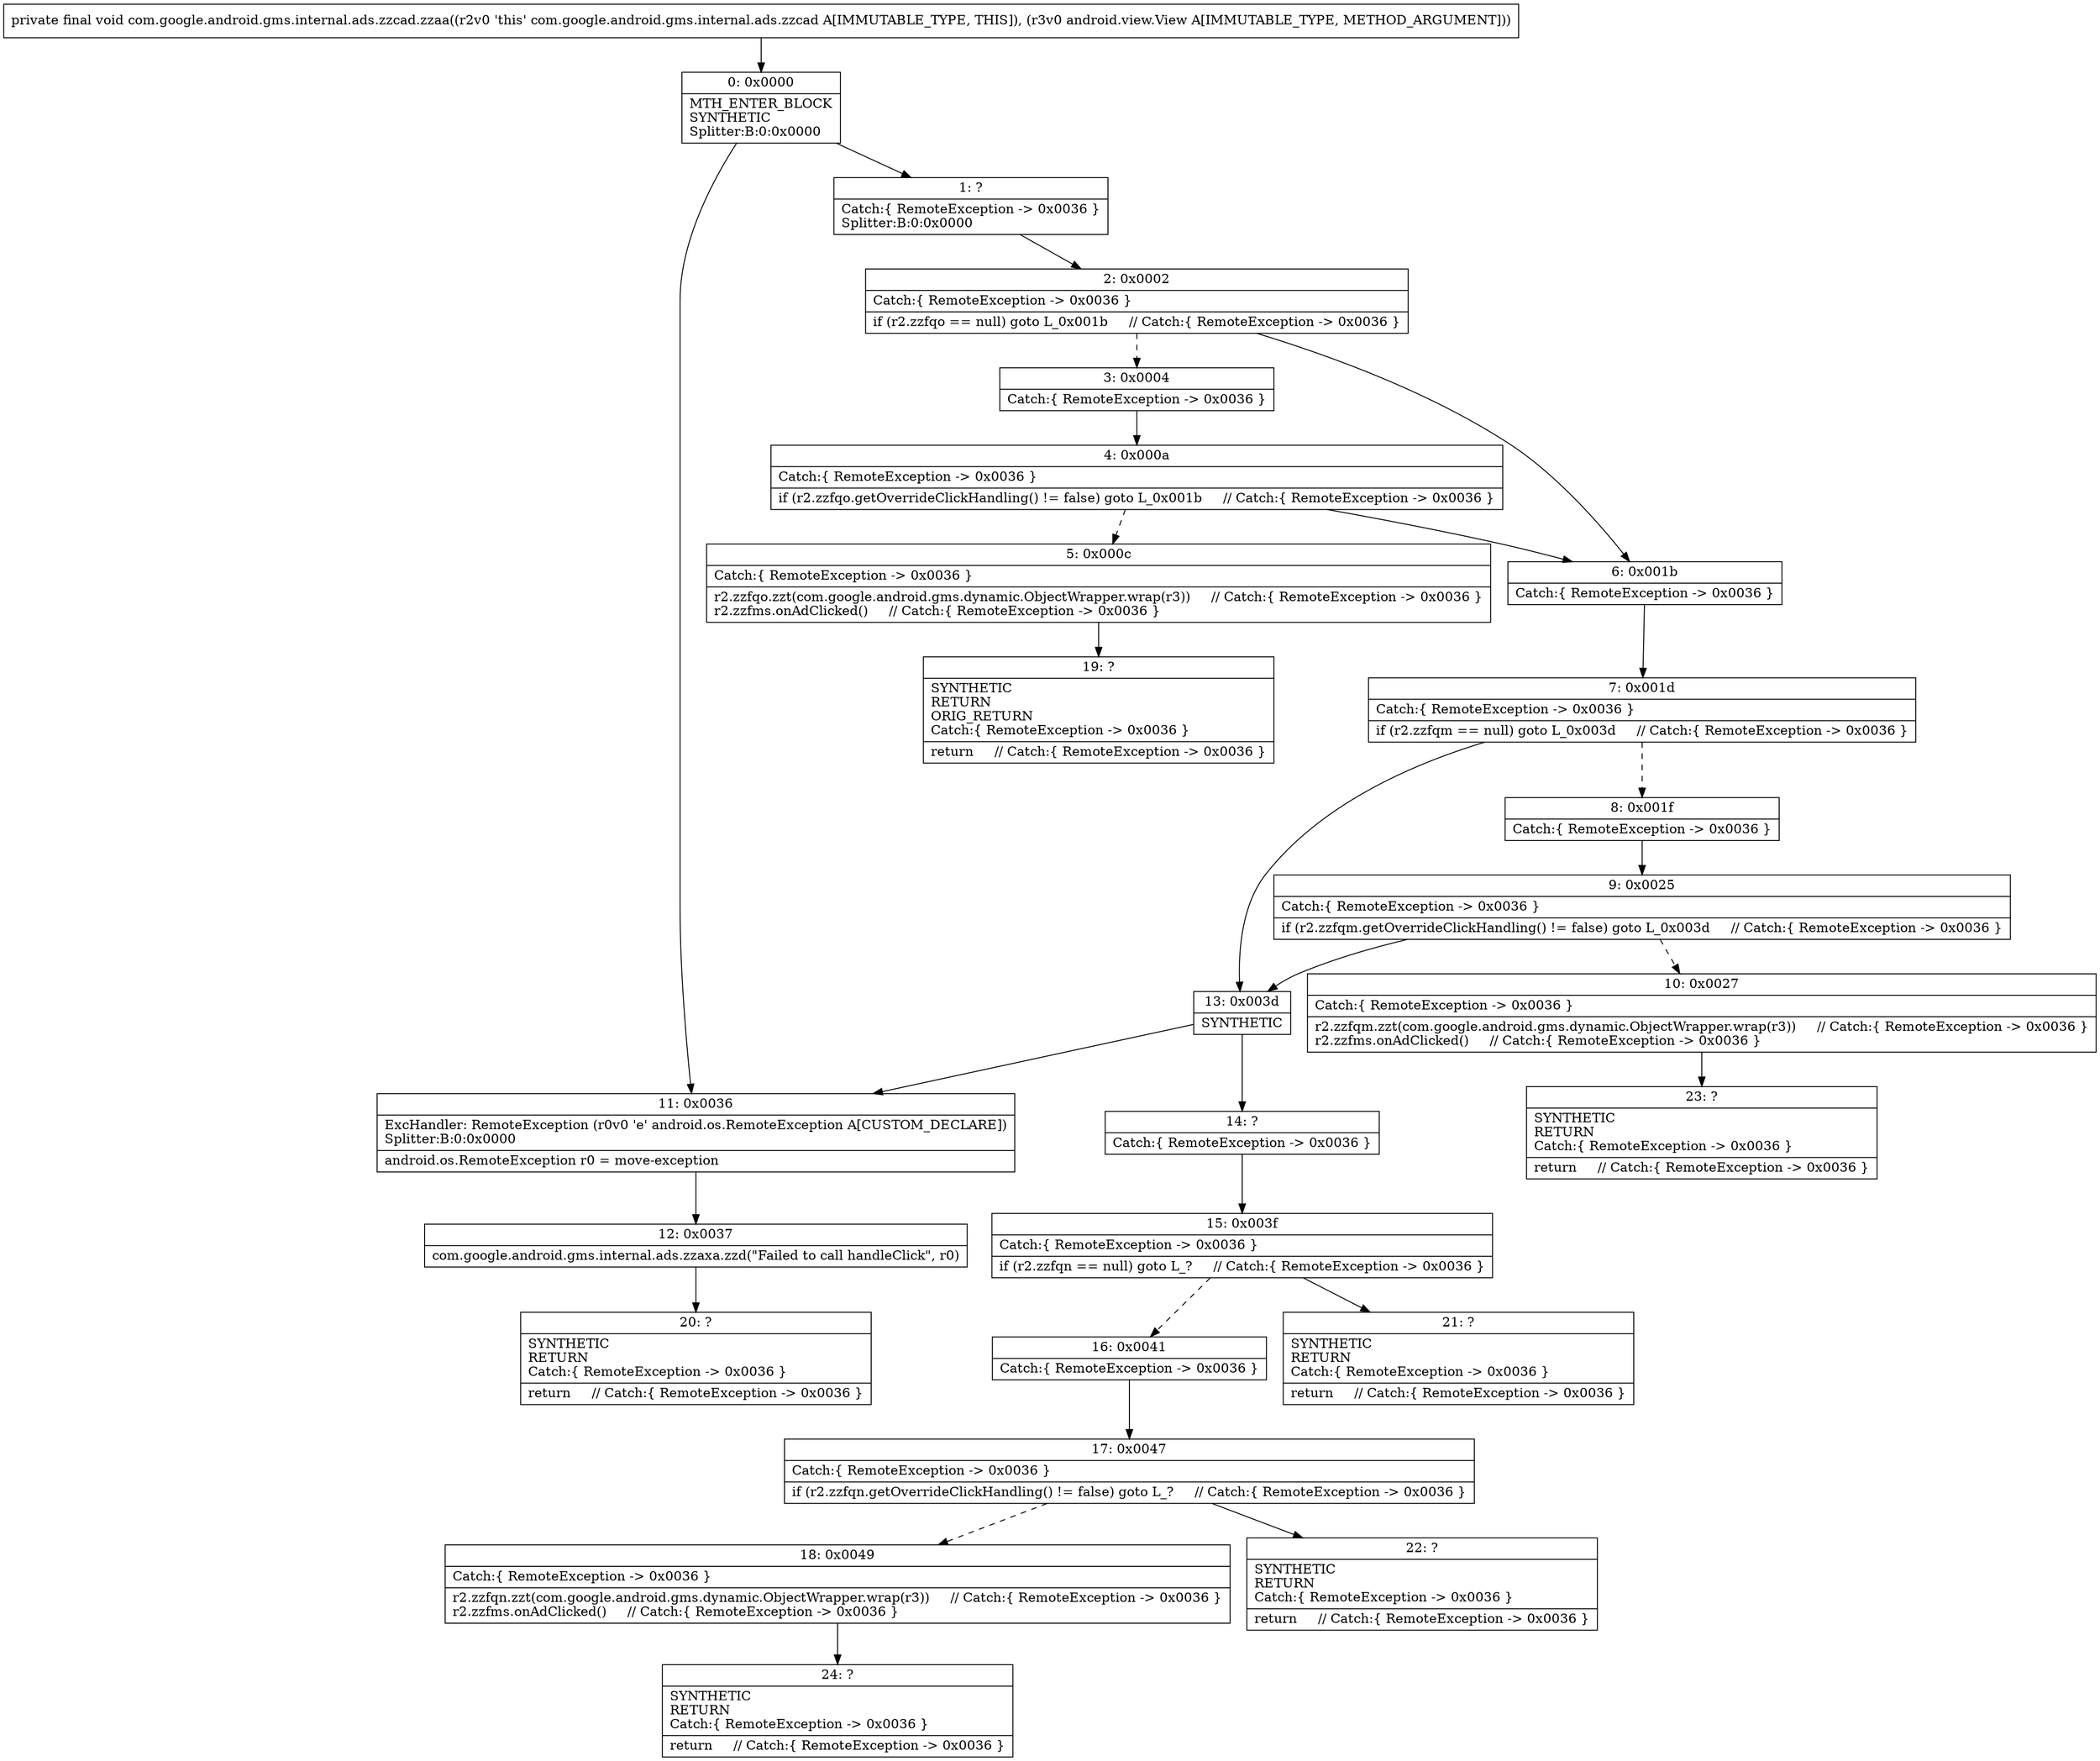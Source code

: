 digraph "CFG forcom.google.android.gms.internal.ads.zzcad.zzaa(Landroid\/view\/View;)V" {
Node_0 [shape=record,label="{0\:\ 0x0000|MTH_ENTER_BLOCK\lSYNTHETIC\lSplitter:B:0:0x0000\l}"];
Node_1 [shape=record,label="{1\:\ ?|Catch:\{ RemoteException \-\> 0x0036 \}\lSplitter:B:0:0x0000\l}"];
Node_2 [shape=record,label="{2\:\ 0x0002|Catch:\{ RemoteException \-\> 0x0036 \}\l|if (r2.zzfqo == null) goto L_0x001b     \/\/ Catch:\{ RemoteException \-\> 0x0036 \}\l}"];
Node_3 [shape=record,label="{3\:\ 0x0004|Catch:\{ RemoteException \-\> 0x0036 \}\l}"];
Node_4 [shape=record,label="{4\:\ 0x000a|Catch:\{ RemoteException \-\> 0x0036 \}\l|if (r2.zzfqo.getOverrideClickHandling() != false) goto L_0x001b     \/\/ Catch:\{ RemoteException \-\> 0x0036 \}\l}"];
Node_5 [shape=record,label="{5\:\ 0x000c|Catch:\{ RemoteException \-\> 0x0036 \}\l|r2.zzfqo.zzt(com.google.android.gms.dynamic.ObjectWrapper.wrap(r3))     \/\/ Catch:\{ RemoteException \-\> 0x0036 \}\lr2.zzfms.onAdClicked()     \/\/ Catch:\{ RemoteException \-\> 0x0036 \}\l}"];
Node_6 [shape=record,label="{6\:\ 0x001b|Catch:\{ RemoteException \-\> 0x0036 \}\l}"];
Node_7 [shape=record,label="{7\:\ 0x001d|Catch:\{ RemoteException \-\> 0x0036 \}\l|if (r2.zzfqm == null) goto L_0x003d     \/\/ Catch:\{ RemoteException \-\> 0x0036 \}\l}"];
Node_8 [shape=record,label="{8\:\ 0x001f|Catch:\{ RemoteException \-\> 0x0036 \}\l}"];
Node_9 [shape=record,label="{9\:\ 0x0025|Catch:\{ RemoteException \-\> 0x0036 \}\l|if (r2.zzfqm.getOverrideClickHandling() != false) goto L_0x003d     \/\/ Catch:\{ RemoteException \-\> 0x0036 \}\l}"];
Node_10 [shape=record,label="{10\:\ 0x0027|Catch:\{ RemoteException \-\> 0x0036 \}\l|r2.zzfqm.zzt(com.google.android.gms.dynamic.ObjectWrapper.wrap(r3))     \/\/ Catch:\{ RemoteException \-\> 0x0036 \}\lr2.zzfms.onAdClicked()     \/\/ Catch:\{ RemoteException \-\> 0x0036 \}\l}"];
Node_11 [shape=record,label="{11\:\ 0x0036|ExcHandler: RemoteException (r0v0 'e' android.os.RemoteException A[CUSTOM_DECLARE])\lSplitter:B:0:0x0000\l|android.os.RemoteException r0 = move\-exception\l}"];
Node_12 [shape=record,label="{12\:\ 0x0037|com.google.android.gms.internal.ads.zzaxa.zzd(\"Failed to call handleClick\", r0)\l}"];
Node_13 [shape=record,label="{13\:\ 0x003d|SYNTHETIC\l}"];
Node_14 [shape=record,label="{14\:\ ?|Catch:\{ RemoteException \-\> 0x0036 \}\l}"];
Node_15 [shape=record,label="{15\:\ 0x003f|Catch:\{ RemoteException \-\> 0x0036 \}\l|if (r2.zzfqn == null) goto L_?     \/\/ Catch:\{ RemoteException \-\> 0x0036 \}\l}"];
Node_16 [shape=record,label="{16\:\ 0x0041|Catch:\{ RemoteException \-\> 0x0036 \}\l}"];
Node_17 [shape=record,label="{17\:\ 0x0047|Catch:\{ RemoteException \-\> 0x0036 \}\l|if (r2.zzfqn.getOverrideClickHandling() != false) goto L_?     \/\/ Catch:\{ RemoteException \-\> 0x0036 \}\l}"];
Node_18 [shape=record,label="{18\:\ 0x0049|Catch:\{ RemoteException \-\> 0x0036 \}\l|r2.zzfqn.zzt(com.google.android.gms.dynamic.ObjectWrapper.wrap(r3))     \/\/ Catch:\{ RemoteException \-\> 0x0036 \}\lr2.zzfms.onAdClicked()     \/\/ Catch:\{ RemoteException \-\> 0x0036 \}\l}"];
Node_19 [shape=record,label="{19\:\ ?|SYNTHETIC\lRETURN\lORIG_RETURN\lCatch:\{ RemoteException \-\> 0x0036 \}\l|return     \/\/ Catch:\{ RemoteException \-\> 0x0036 \}\l}"];
Node_20 [shape=record,label="{20\:\ ?|SYNTHETIC\lRETURN\lCatch:\{ RemoteException \-\> 0x0036 \}\l|return     \/\/ Catch:\{ RemoteException \-\> 0x0036 \}\l}"];
Node_21 [shape=record,label="{21\:\ ?|SYNTHETIC\lRETURN\lCatch:\{ RemoteException \-\> 0x0036 \}\l|return     \/\/ Catch:\{ RemoteException \-\> 0x0036 \}\l}"];
Node_22 [shape=record,label="{22\:\ ?|SYNTHETIC\lRETURN\lCatch:\{ RemoteException \-\> 0x0036 \}\l|return     \/\/ Catch:\{ RemoteException \-\> 0x0036 \}\l}"];
Node_23 [shape=record,label="{23\:\ ?|SYNTHETIC\lRETURN\lCatch:\{ RemoteException \-\> 0x0036 \}\l|return     \/\/ Catch:\{ RemoteException \-\> 0x0036 \}\l}"];
Node_24 [shape=record,label="{24\:\ ?|SYNTHETIC\lRETURN\lCatch:\{ RemoteException \-\> 0x0036 \}\l|return     \/\/ Catch:\{ RemoteException \-\> 0x0036 \}\l}"];
MethodNode[shape=record,label="{private final void com.google.android.gms.internal.ads.zzcad.zzaa((r2v0 'this' com.google.android.gms.internal.ads.zzcad A[IMMUTABLE_TYPE, THIS]), (r3v0 android.view.View A[IMMUTABLE_TYPE, METHOD_ARGUMENT])) }"];
MethodNode -> Node_0;
Node_0 -> Node_1;
Node_0 -> Node_11;
Node_1 -> Node_2;
Node_2 -> Node_3[style=dashed];
Node_2 -> Node_6;
Node_3 -> Node_4;
Node_4 -> Node_5[style=dashed];
Node_4 -> Node_6;
Node_5 -> Node_19;
Node_6 -> Node_7;
Node_7 -> Node_8[style=dashed];
Node_7 -> Node_13;
Node_8 -> Node_9;
Node_9 -> Node_10[style=dashed];
Node_9 -> Node_13;
Node_10 -> Node_23;
Node_11 -> Node_12;
Node_12 -> Node_20;
Node_13 -> Node_14;
Node_13 -> Node_11;
Node_14 -> Node_15;
Node_15 -> Node_16[style=dashed];
Node_15 -> Node_21;
Node_16 -> Node_17;
Node_17 -> Node_18[style=dashed];
Node_17 -> Node_22;
Node_18 -> Node_24;
}

